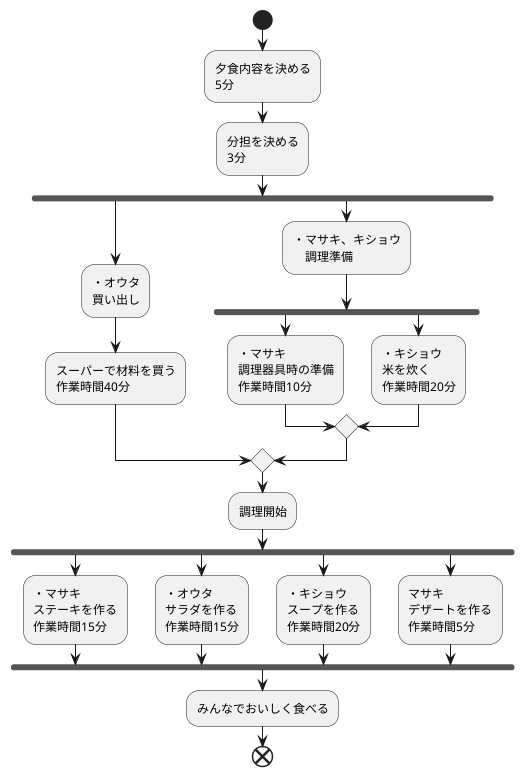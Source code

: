 @startuml dinner-project
    start
    :夕食内容を決める
    5分;
    :分担を決める
    3分;
    fork
    :・オウタ
    買い出し;
    :スーパーで材料を買う
    作業時間20分;
    fork again
    :・マサキ、キショウ
        調理準備;
    fork
    :・マサキ
    調理器具時の準備
    作業時間10分;        
    fork again
    :・キショウ
    米を炊く@startuml じゃんけんゲーム
    start
    :夕食内容を決める
    5分;
    :分担を決める
    3分;
        fork
        :・オウタ
        買い出し;
        :スーパーで材料を買う
        作業時間40分;
        fork again
        :・マサキ、キショウ
            調理準備;
            fork
            :・マサキ
            調理器具時の準備
            作業時間10分;        
            fork again
            :・キショウ
            米を炊く
            作業時間20分;
        end merge
        end merge
        :調理開始;
        fork
        :・マサキ
        ステーキを作る
        作業時間15分;
        fork again
            :・オウタ
            サラダを作る
            作業時間15分;        
        fork again
            :・キショウ
            スープを作る
            作業時間20分;
        fork again
            :マサキ
            デザートを作る
            作業時間5分;
        end fork
        :みんなでおいしく食べる;
        end
@enduml 